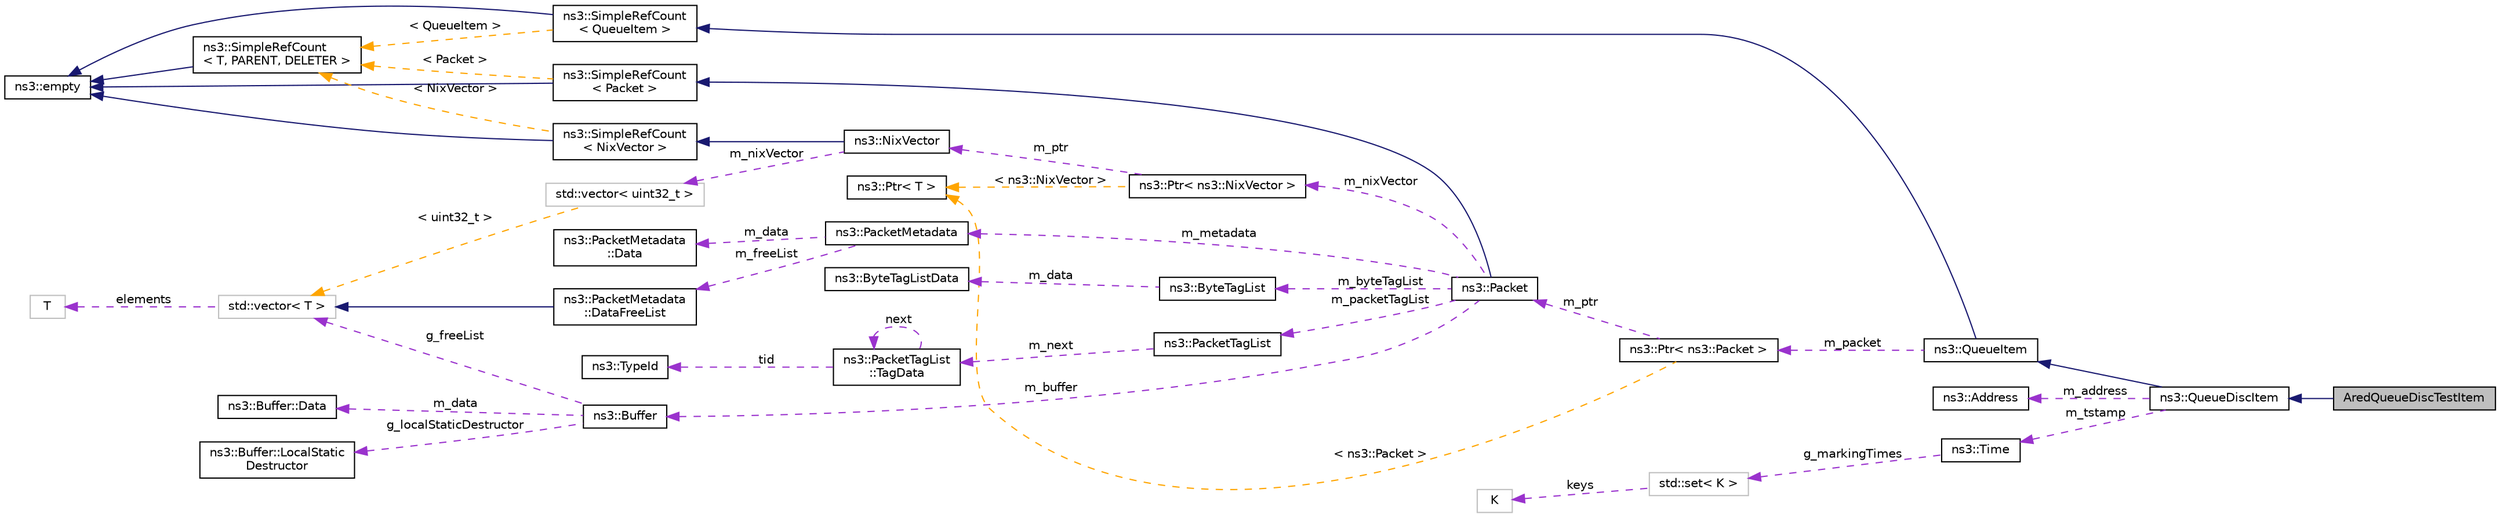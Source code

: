 digraph "AredQueueDiscTestItem"
{
 // LATEX_PDF_SIZE
  edge [fontname="Helvetica",fontsize="10",labelfontname="Helvetica",labelfontsize="10"];
  node [fontname="Helvetica",fontsize="10",shape=record];
  rankdir="LR";
  Node1 [label="AredQueueDiscTestItem",height=0.2,width=0.4,color="black", fillcolor="grey75", style="filled", fontcolor="black",tooltip="Ared Queue Disc Test Item."];
  Node2 -> Node1 [dir="back",color="midnightblue",fontsize="10",style="solid",fontname="Helvetica"];
  Node2 [label="ns3::QueueDiscItem",height=0.2,width=0.4,color="black", fillcolor="white", style="filled",URL="$classns3_1_1_queue_disc_item.html",tooltip="QueueDiscItem is the abstract base class for items that are stored in a queue disc."];
  Node3 -> Node2 [dir="back",color="midnightblue",fontsize="10",style="solid",fontname="Helvetica"];
  Node3 [label="ns3::QueueItem",height=0.2,width=0.4,color="black", fillcolor="white", style="filled",URL="$classns3_1_1_queue_item.html",tooltip="Base class to represent items of packet Queues."];
  Node4 -> Node3 [dir="back",color="midnightblue",fontsize="10",style="solid",fontname="Helvetica"];
  Node4 [label="ns3::SimpleRefCount\l\< QueueItem \>",height=0.2,width=0.4,color="black", fillcolor="white", style="filled",URL="$classns3_1_1_simple_ref_count.html",tooltip=" "];
  Node5 -> Node4 [dir="back",color="midnightblue",fontsize="10",style="solid",fontname="Helvetica"];
  Node5 [label="ns3::empty",height=0.2,width=0.4,color="black", fillcolor="white", style="filled",URL="$classns3_1_1empty.html",tooltip="make Callback use a separate empty type"];
  Node6 -> Node4 [dir="back",color="orange",fontsize="10",style="dashed",label=" \< QueueItem \>" ,fontname="Helvetica"];
  Node6 [label="ns3::SimpleRefCount\l\< T, PARENT, DELETER \>",height=0.2,width=0.4,color="black", fillcolor="white", style="filled",URL="$classns3_1_1_simple_ref_count.html",tooltip="A template-based reference counting class."];
  Node5 -> Node6 [dir="back",color="midnightblue",fontsize="10",style="solid",fontname="Helvetica"];
  Node7 -> Node3 [dir="back",color="darkorchid3",fontsize="10",style="dashed",label=" m_packet" ,fontname="Helvetica"];
  Node7 [label="ns3::Ptr\< ns3::Packet \>",height=0.2,width=0.4,color="black", fillcolor="white", style="filled",URL="$classns3_1_1_ptr.html",tooltip=" "];
  Node8 -> Node7 [dir="back",color="darkorchid3",fontsize="10",style="dashed",label=" m_ptr" ,fontname="Helvetica"];
  Node8 [label="ns3::Packet",height=0.2,width=0.4,color="black", fillcolor="white", style="filled",URL="$classns3_1_1_packet.html",tooltip="network packets"];
  Node9 -> Node8 [dir="back",color="midnightblue",fontsize="10",style="solid",fontname="Helvetica"];
  Node9 [label="ns3::SimpleRefCount\l\< Packet \>",height=0.2,width=0.4,color="black", fillcolor="white", style="filled",URL="$classns3_1_1_simple_ref_count.html",tooltip=" "];
  Node5 -> Node9 [dir="back",color="midnightblue",fontsize="10",style="solid",fontname="Helvetica"];
  Node6 -> Node9 [dir="back",color="orange",fontsize="10",style="dashed",label=" \< Packet \>" ,fontname="Helvetica"];
  Node10 -> Node8 [dir="back",color="darkorchid3",fontsize="10",style="dashed",label=" m_nixVector" ,fontname="Helvetica"];
  Node10 [label="ns3::Ptr\< ns3::NixVector \>",height=0.2,width=0.4,color="black", fillcolor="white", style="filled",URL="$classns3_1_1_ptr.html",tooltip=" "];
  Node11 -> Node10 [dir="back",color="darkorchid3",fontsize="10",style="dashed",label=" m_ptr" ,fontname="Helvetica"];
  Node11 [label="ns3::NixVector",height=0.2,width=0.4,color="black", fillcolor="white", style="filled",URL="$classns3_1_1_nix_vector.html",tooltip="Neighbor-index data structure for nix-vector routing."];
  Node12 -> Node11 [dir="back",color="midnightblue",fontsize="10",style="solid",fontname="Helvetica"];
  Node12 [label="ns3::SimpleRefCount\l\< NixVector \>",height=0.2,width=0.4,color="black", fillcolor="white", style="filled",URL="$classns3_1_1_simple_ref_count.html",tooltip=" "];
  Node5 -> Node12 [dir="back",color="midnightblue",fontsize="10",style="solid",fontname="Helvetica"];
  Node6 -> Node12 [dir="back",color="orange",fontsize="10",style="dashed",label=" \< NixVector \>" ,fontname="Helvetica"];
  Node13 -> Node11 [dir="back",color="darkorchid3",fontsize="10",style="dashed",label=" m_nixVector" ,fontname="Helvetica"];
  Node13 [label="std::vector\< uint32_t \>",height=0.2,width=0.4,color="grey75", fillcolor="white", style="filled",tooltip=" "];
  Node14 -> Node13 [dir="back",color="orange",fontsize="10",style="dashed",label=" \< uint32_t \>" ,fontname="Helvetica"];
  Node14 [label="std::vector\< T \>",height=0.2,width=0.4,color="grey75", fillcolor="white", style="filled",tooltip=" "];
  Node15 -> Node14 [dir="back",color="darkorchid3",fontsize="10",style="dashed",label=" elements" ,fontname="Helvetica"];
  Node15 [label="T",height=0.2,width=0.4,color="grey75", fillcolor="white", style="filled",tooltip=" "];
  Node16 -> Node10 [dir="back",color="orange",fontsize="10",style="dashed",label=" \< ns3::NixVector \>" ,fontname="Helvetica"];
  Node16 [label="ns3::Ptr\< T \>",height=0.2,width=0.4,color="black", fillcolor="white", style="filled",URL="$classns3_1_1_ptr.html",tooltip="Smart pointer class similar to boost::intrusive_ptr."];
  Node17 -> Node8 [dir="back",color="darkorchid3",fontsize="10",style="dashed",label=" m_metadata" ,fontname="Helvetica"];
  Node17 [label="ns3::PacketMetadata",height=0.2,width=0.4,color="black", fillcolor="white", style="filled",URL="$classns3_1_1_packet_metadata.html",tooltip="Handle packet metadata about packet headers and trailers."];
  Node18 -> Node17 [dir="back",color="darkorchid3",fontsize="10",style="dashed",label=" m_data" ,fontname="Helvetica"];
  Node18 [label="ns3::PacketMetadata\l::Data",height=0.2,width=0.4,color="black", fillcolor="white", style="filled",URL="$structns3_1_1_packet_metadata_1_1_data.html",tooltip="Data structure."];
  Node19 -> Node17 [dir="back",color="darkorchid3",fontsize="10",style="dashed",label=" m_freeList" ,fontname="Helvetica"];
  Node19 [label="ns3::PacketMetadata\l::DataFreeList",height=0.2,width=0.4,color="black", fillcolor="white", style="filled",URL="$classns3_1_1_packet_metadata_1_1_data_free_list.html",tooltip="Class to hold all the metadata."];
  Node14 -> Node19 [dir="back",color="midnightblue",fontsize="10",style="solid",fontname="Helvetica"];
  Node20 -> Node8 [dir="back",color="darkorchid3",fontsize="10",style="dashed",label=" m_byteTagList" ,fontname="Helvetica"];
  Node20 [label="ns3::ByteTagList",height=0.2,width=0.4,color="black", fillcolor="white", style="filled",URL="$classns3_1_1_byte_tag_list.html",tooltip="keep track of the byte tags stored in a packet."];
  Node21 -> Node20 [dir="back",color="darkorchid3",fontsize="10",style="dashed",label=" m_data" ,fontname="Helvetica"];
  Node21 [label="ns3::ByteTagListData",height=0.2,width=0.4,color="black", fillcolor="white", style="filled",URL="$structns3_1_1_byte_tag_list_data.html",tooltip="Internal representation of the byte tags stored in a packet."];
  Node22 -> Node8 [dir="back",color="darkorchid3",fontsize="10",style="dashed",label=" m_packetTagList" ,fontname="Helvetica"];
  Node22 [label="ns3::PacketTagList",height=0.2,width=0.4,color="black", fillcolor="white", style="filled",URL="$classns3_1_1_packet_tag_list.html",tooltip="List of the packet tags stored in a packet."];
  Node23 -> Node22 [dir="back",color="darkorchid3",fontsize="10",style="dashed",label=" m_next" ,fontname="Helvetica"];
  Node23 [label="ns3::PacketTagList\l::TagData",height=0.2,width=0.4,color="black", fillcolor="white", style="filled",URL="$structns3_1_1_packet_tag_list_1_1_tag_data.html",tooltip="Tree node for sharing serialized tags."];
  Node23 -> Node23 [dir="back",color="darkorchid3",fontsize="10",style="dashed",label=" next" ,fontname="Helvetica"];
  Node24 -> Node23 [dir="back",color="darkorchid3",fontsize="10",style="dashed",label=" tid" ,fontname="Helvetica"];
  Node24 [label="ns3::TypeId",height=0.2,width=0.4,color="black", fillcolor="white", style="filled",URL="$classns3_1_1_type_id.html",tooltip="a unique identifier for an interface."];
  Node25 -> Node8 [dir="back",color="darkorchid3",fontsize="10",style="dashed",label=" m_buffer" ,fontname="Helvetica"];
  Node25 [label="ns3::Buffer",height=0.2,width=0.4,color="black", fillcolor="white", style="filled",URL="$classns3_1_1_buffer.html",tooltip="automatically resized byte buffer"];
  Node26 -> Node25 [dir="back",color="darkorchid3",fontsize="10",style="dashed",label=" m_data" ,fontname="Helvetica"];
  Node26 [label="ns3::Buffer::Data",height=0.2,width=0.4,color="black", fillcolor="white", style="filled",URL="$structns3_1_1_buffer_1_1_data.html",tooltip="This data structure is variable-sized through its last member whose size is determined at allocation ..."];
  Node27 -> Node25 [dir="back",color="darkorchid3",fontsize="10",style="dashed",label=" g_localStaticDestructor" ,fontname="Helvetica"];
  Node27 [label="ns3::Buffer::LocalStatic\lDestructor",height=0.2,width=0.4,color="black", fillcolor="white", style="filled",URL="$structns3_1_1_buffer_1_1_local_static_destructor.html",tooltip="Local static destructor structure."];
  Node14 -> Node25 [dir="back",color="darkorchid3",fontsize="10",style="dashed",label=" g_freeList" ,fontname="Helvetica"];
  Node16 -> Node7 [dir="back",color="orange",fontsize="10",style="dashed",label=" \< ns3::Packet \>" ,fontname="Helvetica"];
  Node28 -> Node2 [dir="back",color="darkorchid3",fontsize="10",style="dashed",label=" m_address" ,fontname="Helvetica"];
  Node28 [label="ns3::Address",height=0.2,width=0.4,color="black", fillcolor="white", style="filled",URL="$classns3_1_1_address.html",tooltip="a polymophic address class"];
  Node29 -> Node2 [dir="back",color="darkorchid3",fontsize="10",style="dashed",label=" m_tstamp" ,fontname="Helvetica"];
  Node29 [label="ns3::Time",height=0.2,width=0.4,color="black", fillcolor="white", style="filled",URL="$classns3_1_1_time.html",tooltip="Simulation virtual time values and global simulation resolution."];
  Node30 -> Node29 [dir="back",color="darkorchid3",fontsize="10",style="dashed",label=" g_markingTimes" ,fontname="Helvetica"];
  Node30 [label="std::set\< K \>",height=0.2,width=0.4,color="grey75", fillcolor="white", style="filled",tooltip=" "];
  Node31 -> Node30 [dir="back",color="darkorchid3",fontsize="10",style="dashed",label=" keys" ,fontname="Helvetica"];
  Node31 [label="K",height=0.2,width=0.4,color="grey75", fillcolor="white", style="filled",tooltip=" "];
}
